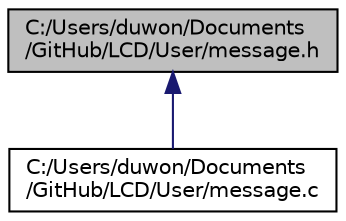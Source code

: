 digraph "C:/Users/duwon/Documents/GitHub/LCD/User/message.h"
{
 // LATEX_PDF_SIZE
  edge [fontname="Helvetica",fontsize="10",labelfontname="Helvetica",labelfontsize="10"];
  node [fontname="Helvetica",fontsize="10",shape=record];
  Node1 [label="C:/Users/duwon/Documents\l/GitHub/LCD/User/message.h",height=0.2,width=0.4,color="black", fillcolor="grey75", style="filled", fontcolor="black",tooltip=" "];
  Node1 -> Node2 [dir="back",color="midnightblue",fontsize="10",style="solid"];
  Node2 [label="C:/Users/duwon/Documents\l/GitHub/LCD/User/message.c",height=0.2,width=0.4,color="black", fillcolor="white", style="filled",URL="$message_8c.html",tooltip=" "];
}
